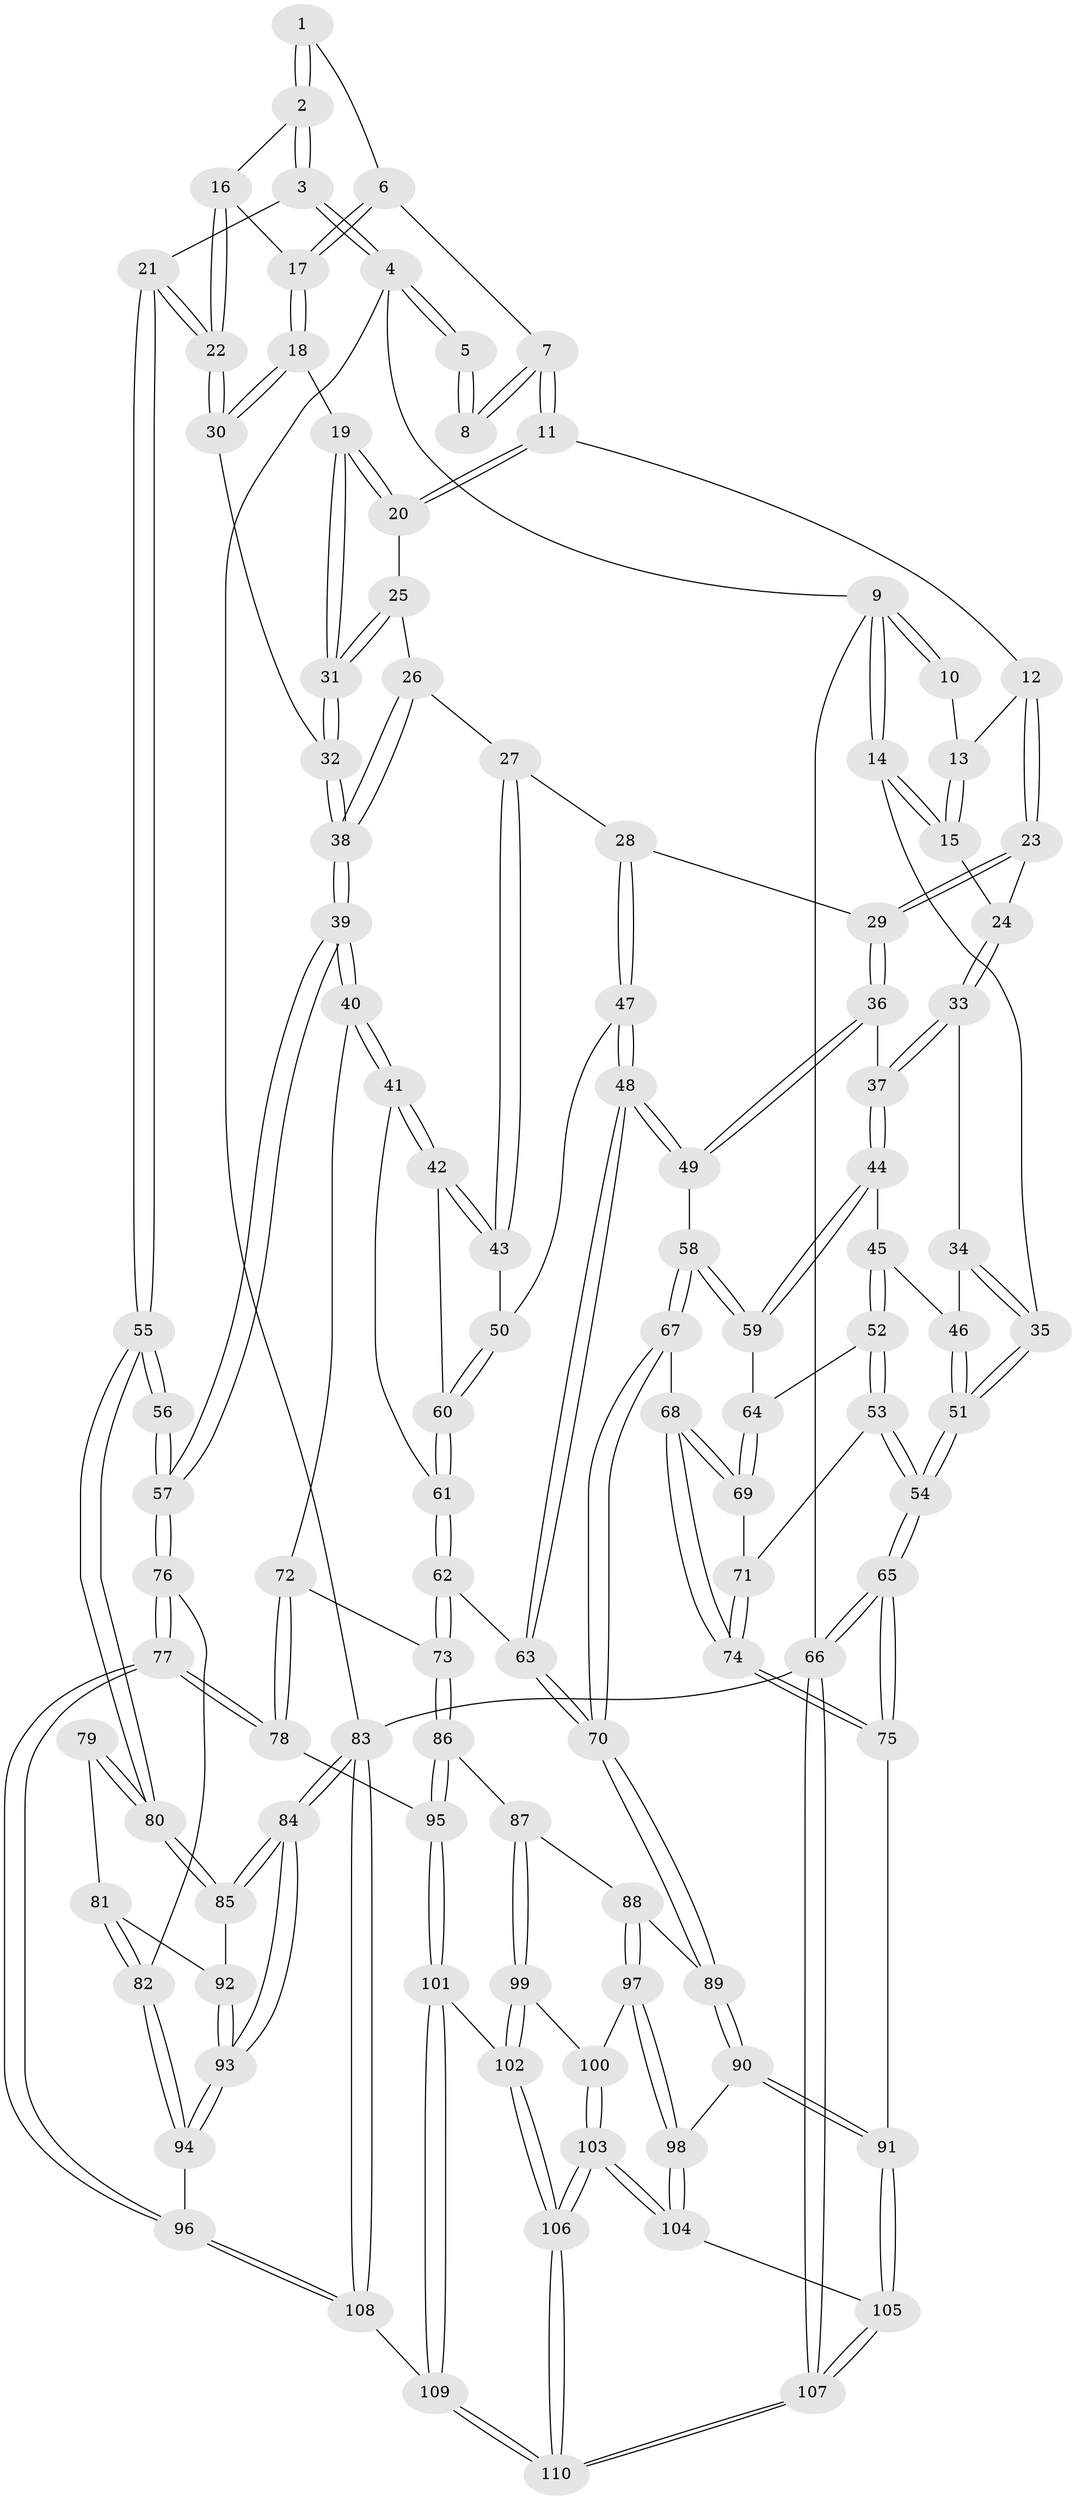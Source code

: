 // coarse degree distribution, {3: 0.4318181818181818, 4: 0.38636363636363635, 2: 0.11363636363636363, 5: 0.06818181818181818}
// Generated by graph-tools (version 1.1) at 2025/54/03/04/25 22:54:31]
// undirected, 110 vertices, 272 edges
graph export_dot {
  node [color=gray90,style=filled];
  1 [pos="+0.7894275769747854+0"];
  2 [pos="+0.9267474714725766+0.12201869595619048"];
  3 [pos="+1+0"];
  4 [pos="+1+0"];
  5 [pos="+0.778659104216475+0"];
  6 [pos="+0.7721575039484535+0.12133887842975455"];
  7 [pos="+0.6109694232103088+0.12037553111145484"];
  8 [pos="+0.5611618901801588+0"];
  9 [pos="+0+0"];
  10 [pos="+0.4181479777519239+0"];
  11 [pos="+0.5743158225929326+0.16817517797913692"];
  12 [pos="+0.5393227470674423+0.1764289452982783"];
  13 [pos="+0.37091477943844403+0.036073454056620255"];
  14 [pos="+0+0"];
  15 [pos="+0.2301769748795841+0.1886829684785725"];
  16 [pos="+0.9010146125280374+0.14122856991665184"];
  17 [pos="+0.8414056336769138+0.17152215693652764"];
  18 [pos="+0.8339319257049066+0.2439734870657082"];
  19 [pos="+0.8119459437011672+0.2764206554758791"];
  20 [pos="+0.5986607302398465+0.2139917267848815"];
  21 [pos="+1+0.4475774693468164"];
  22 [pos="+1+0.3988153426560098"];
  23 [pos="+0.42575811397611807+0.27139156638494444"];
  24 [pos="+0.266702166841776+0.2479138925629231"];
  25 [pos="+0.6229703432139864+0.29422960864948366"];
  26 [pos="+0.5744462158821823+0.3784177053624325"];
  27 [pos="+0.5551148520207744+0.38779334243910385"];
  28 [pos="+0.48680639303016715+0.38169777158547613"];
  29 [pos="+0.465307954146182+0.3590126275032411"];
  30 [pos="+1+0.3734731975226478"];
  31 [pos="+0.774164473360091+0.36192076209797197"];
  32 [pos="+0.7751649766122781+0.3803991146506416"];
  33 [pos="+0.24887857253690224+0.3307644511370993"];
  34 [pos="+0.09335712278142548+0.3892101618953754"];
  35 [pos="+0+0.05595679483660196"];
  36 [pos="+0.33634270683105816+0.4531429463917189"];
  37 [pos="+0.2527861768737871+0.3562895520330414"];
  38 [pos="+0.7636400587978461+0.4717045570054004"];
  39 [pos="+0.7756314365008692+0.5515665269444342"];
  40 [pos="+0.7285970174983736+0.5650570531604743"];
  41 [pos="+0.7264430480532376+0.5644792455034549"];
  42 [pos="+0.6165192567189869+0.5243887923523786"];
  43 [pos="+0.5783963935910924+0.47890898410429755"];
  44 [pos="+0.18900181457858967+0.48446813800353594"];
  45 [pos="+0.10734907065440026+0.4630347612098322"];
  46 [pos="+0.09298865189691655+0.4360323118756758"];
  47 [pos="+0.4645315507098728+0.4838039984716036"];
  48 [pos="+0.38895796664929044+0.5606081109627509"];
  49 [pos="+0.36120933403547134+0.5359239263547808"];
  50 [pos="+0.48791152874176813+0.4903631400569273"];
  51 [pos="+0+0.5051558256153502"];
  52 [pos="+0.039236262573594485+0.5651063715423756"];
  53 [pos="+0+0.5899333886978281"];
  54 [pos="+0+0.5542373853476837"];
  55 [pos="+1+0.44798762904678263"];
  56 [pos="+0.7925937408081928+0.5595207049234231"];
  57 [pos="+0.7889145252802379+0.5599001516943894"];
  58 [pos="+0.20520825262629813+0.5411112990557183"];
  59 [pos="+0.20302900181305056+0.5393957935168832"];
  60 [pos="+0.5521311210635448+0.5432038031486671"];
  61 [pos="+0.4847671253107328+0.6131704487625348"];
  62 [pos="+0.44689108683885626+0.6404385672845525"];
  63 [pos="+0.39090134263083276+0.568393541778272"];
  64 [pos="+0.12919067552636002+0.5705442993038036"];
  65 [pos="+0+1"];
  66 [pos="+0+1"];
  67 [pos="+0.2259255261558084+0.6781339724736886"];
  68 [pos="+0.17160805707915378+0.6830489379030595"];
  69 [pos="+0.14642413256574371+0.6668897599451057"];
  70 [pos="+0.2368270123127769+0.6847815254695884"];
  71 [pos="+0.03988068100511944+0.6530084134692757"];
  72 [pos="+0.6487628488875993+0.6507832152338847"];
  73 [pos="+0.46277452865080293+0.6971168458704503"];
  74 [pos="+0.07739460922214954+0.8114179232798381"];
  75 [pos="+0.07450510465943562+0.828999505648079"];
  76 [pos="+0.7951973758810117+0.6005529769945495"];
  77 [pos="+0.7248336810035187+0.877846816721657"];
  78 [pos="+0.6364190962611008+0.8462735388274955"];
  79 [pos="+0.9763469531316539+0.6868130789272753"];
  80 [pos="+1+0.6149518634868274"];
  81 [pos="+0.933477696124485+0.7582216302161712"];
  82 [pos="+0.9002953636424208+0.7649349870734206"];
  83 [pos="+1+1"];
  84 [pos="+1+1"];
  85 [pos="+1+0.7706263563364948"];
  86 [pos="+0.4597015618485638+0.714707417359601"];
  87 [pos="+0.3925618359792382+0.7574580131160674"];
  88 [pos="+0.30452993563868597+0.7603783243427273"];
  89 [pos="+0.24621820621830642+0.7042106493666109"];
  90 [pos="+0.15486786200564293+0.8318874410390485"];
  91 [pos="+0.11435211016729517+0.8323873919704214"];
  92 [pos="+0.9554787381242389+0.7669199690074636"];
  93 [pos="+1+0.9423701584521835"];
  94 [pos="+0.856200038640583+0.871112579005488"];
  95 [pos="+0.5669690162316836+0.8499165784069957"];
  96 [pos="+0.7500632717122615+0.9038155333115482"];
  97 [pos="+0.2663013506640158+0.8427852289519365"];
  98 [pos="+0.20666586687627814+0.8522619786408626"];
  99 [pos="+0.38449776316760126+0.8789463745513656"];
  100 [pos="+0.2692145828491661+0.8468864956792959"];
  101 [pos="+0.5030090294781188+0.9368290627193269"];
  102 [pos="+0.3909127191888526+0.8982927021016379"];
  103 [pos="+0.29945319510556034+0.9615619447486439"];
  104 [pos="+0.2083605572565135+0.8997063407236428"];
  105 [pos="+0.19055917959508506+0.9509647863894358"];
  106 [pos="+0.3059193803044556+0.9762042904112409"];
  107 [pos="+0.1476693247754715+1"];
  108 [pos="+0.7404138089654969+1"];
  109 [pos="+0.49569989322843344+1"];
  110 [pos="+0.23433439638036166+1"];
  1 -- 2;
  1 -- 2;
  1 -- 6;
  2 -- 3;
  2 -- 3;
  2 -- 16;
  3 -- 4;
  3 -- 4;
  3 -- 21;
  4 -- 5;
  4 -- 5;
  4 -- 9;
  4 -- 83;
  5 -- 8;
  5 -- 8;
  6 -- 7;
  6 -- 17;
  6 -- 17;
  7 -- 8;
  7 -- 8;
  7 -- 11;
  7 -- 11;
  9 -- 10;
  9 -- 10;
  9 -- 14;
  9 -- 14;
  9 -- 66;
  10 -- 13;
  11 -- 12;
  11 -- 20;
  11 -- 20;
  12 -- 13;
  12 -- 23;
  12 -- 23;
  13 -- 15;
  13 -- 15;
  14 -- 15;
  14 -- 15;
  14 -- 35;
  15 -- 24;
  16 -- 17;
  16 -- 22;
  16 -- 22;
  17 -- 18;
  17 -- 18;
  18 -- 19;
  18 -- 30;
  18 -- 30;
  19 -- 20;
  19 -- 20;
  19 -- 31;
  19 -- 31;
  20 -- 25;
  21 -- 22;
  21 -- 22;
  21 -- 55;
  21 -- 55;
  22 -- 30;
  22 -- 30;
  23 -- 24;
  23 -- 29;
  23 -- 29;
  24 -- 33;
  24 -- 33;
  25 -- 26;
  25 -- 31;
  25 -- 31;
  26 -- 27;
  26 -- 38;
  26 -- 38;
  27 -- 28;
  27 -- 43;
  27 -- 43;
  28 -- 29;
  28 -- 47;
  28 -- 47;
  29 -- 36;
  29 -- 36;
  30 -- 32;
  31 -- 32;
  31 -- 32;
  32 -- 38;
  32 -- 38;
  33 -- 34;
  33 -- 37;
  33 -- 37;
  34 -- 35;
  34 -- 35;
  34 -- 46;
  35 -- 51;
  35 -- 51;
  36 -- 37;
  36 -- 49;
  36 -- 49;
  37 -- 44;
  37 -- 44;
  38 -- 39;
  38 -- 39;
  39 -- 40;
  39 -- 40;
  39 -- 57;
  39 -- 57;
  40 -- 41;
  40 -- 41;
  40 -- 72;
  41 -- 42;
  41 -- 42;
  41 -- 61;
  42 -- 43;
  42 -- 43;
  42 -- 60;
  43 -- 50;
  44 -- 45;
  44 -- 59;
  44 -- 59;
  45 -- 46;
  45 -- 52;
  45 -- 52;
  46 -- 51;
  46 -- 51;
  47 -- 48;
  47 -- 48;
  47 -- 50;
  48 -- 49;
  48 -- 49;
  48 -- 63;
  48 -- 63;
  49 -- 58;
  50 -- 60;
  50 -- 60;
  51 -- 54;
  51 -- 54;
  52 -- 53;
  52 -- 53;
  52 -- 64;
  53 -- 54;
  53 -- 54;
  53 -- 71;
  54 -- 65;
  54 -- 65;
  55 -- 56;
  55 -- 56;
  55 -- 80;
  55 -- 80;
  56 -- 57;
  56 -- 57;
  57 -- 76;
  57 -- 76;
  58 -- 59;
  58 -- 59;
  58 -- 67;
  58 -- 67;
  59 -- 64;
  60 -- 61;
  60 -- 61;
  61 -- 62;
  61 -- 62;
  62 -- 63;
  62 -- 73;
  62 -- 73;
  63 -- 70;
  63 -- 70;
  64 -- 69;
  64 -- 69;
  65 -- 66;
  65 -- 66;
  65 -- 75;
  65 -- 75;
  66 -- 107;
  66 -- 107;
  66 -- 83;
  67 -- 68;
  67 -- 70;
  67 -- 70;
  68 -- 69;
  68 -- 69;
  68 -- 74;
  68 -- 74;
  69 -- 71;
  70 -- 89;
  70 -- 89;
  71 -- 74;
  71 -- 74;
  72 -- 73;
  72 -- 78;
  72 -- 78;
  73 -- 86;
  73 -- 86;
  74 -- 75;
  74 -- 75;
  75 -- 91;
  76 -- 77;
  76 -- 77;
  76 -- 82;
  77 -- 78;
  77 -- 78;
  77 -- 96;
  77 -- 96;
  78 -- 95;
  79 -- 80;
  79 -- 80;
  79 -- 81;
  80 -- 85;
  80 -- 85;
  81 -- 82;
  81 -- 82;
  81 -- 92;
  82 -- 94;
  82 -- 94;
  83 -- 84;
  83 -- 84;
  83 -- 108;
  83 -- 108;
  84 -- 85;
  84 -- 85;
  84 -- 93;
  84 -- 93;
  85 -- 92;
  86 -- 87;
  86 -- 95;
  86 -- 95;
  87 -- 88;
  87 -- 99;
  87 -- 99;
  88 -- 89;
  88 -- 97;
  88 -- 97;
  89 -- 90;
  89 -- 90;
  90 -- 91;
  90 -- 91;
  90 -- 98;
  91 -- 105;
  91 -- 105;
  92 -- 93;
  92 -- 93;
  93 -- 94;
  93 -- 94;
  94 -- 96;
  95 -- 101;
  95 -- 101;
  96 -- 108;
  96 -- 108;
  97 -- 98;
  97 -- 98;
  97 -- 100;
  98 -- 104;
  98 -- 104;
  99 -- 100;
  99 -- 102;
  99 -- 102;
  100 -- 103;
  100 -- 103;
  101 -- 102;
  101 -- 109;
  101 -- 109;
  102 -- 106;
  102 -- 106;
  103 -- 104;
  103 -- 104;
  103 -- 106;
  103 -- 106;
  104 -- 105;
  105 -- 107;
  105 -- 107;
  106 -- 110;
  106 -- 110;
  107 -- 110;
  107 -- 110;
  108 -- 109;
  109 -- 110;
  109 -- 110;
}
